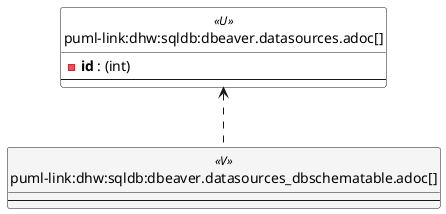 @startuml
'Left to right direction
top to bottom direction
hide circle
'avoide "." issues:
set namespaceSeparator none


skinparam class {
  BackgroundColor White
  BackgroundColor<<FN>> Yellow
  BackgroundColor<<FS>> Yellow
  BackgroundColor<<FT>> LightGray
  BackgroundColor<<IF>> Yellow
  BackgroundColor<<IS>> Yellow
  BackgroundColor<<P>> Aqua
  BackgroundColor<<PC>> Aqua
  BackgroundColor<<SN>> Yellow
  BackgroundColor<<SO>> SlateBlue
  BackgroundColor<<TF>> LightGray
  BackgroundColor<<TR>> Tomato
  BackgroundColor<<U>> White
  BackgroundColor<<V>> WhiteSmoke
  BackgroundColor<<X>> Aqua
  BackgroundColor<<external>> AliceBlue
}


entity "puml-link:dhw:sqldb:dbeaver.datasources.adoc[]" as dbeaver.DataSources << U >> {
  - **id** : (int)
  --
}

entity "puml-link:dhw:sqldb:dbeaver.datasources_dbschematable.adoc[]" as dbeaver.DataSources_DbSchemaTable << V >> {
  --
}

dbeaver.DataSources <.. dbeaver.DataSources_DbSchemaTable
@enduml

